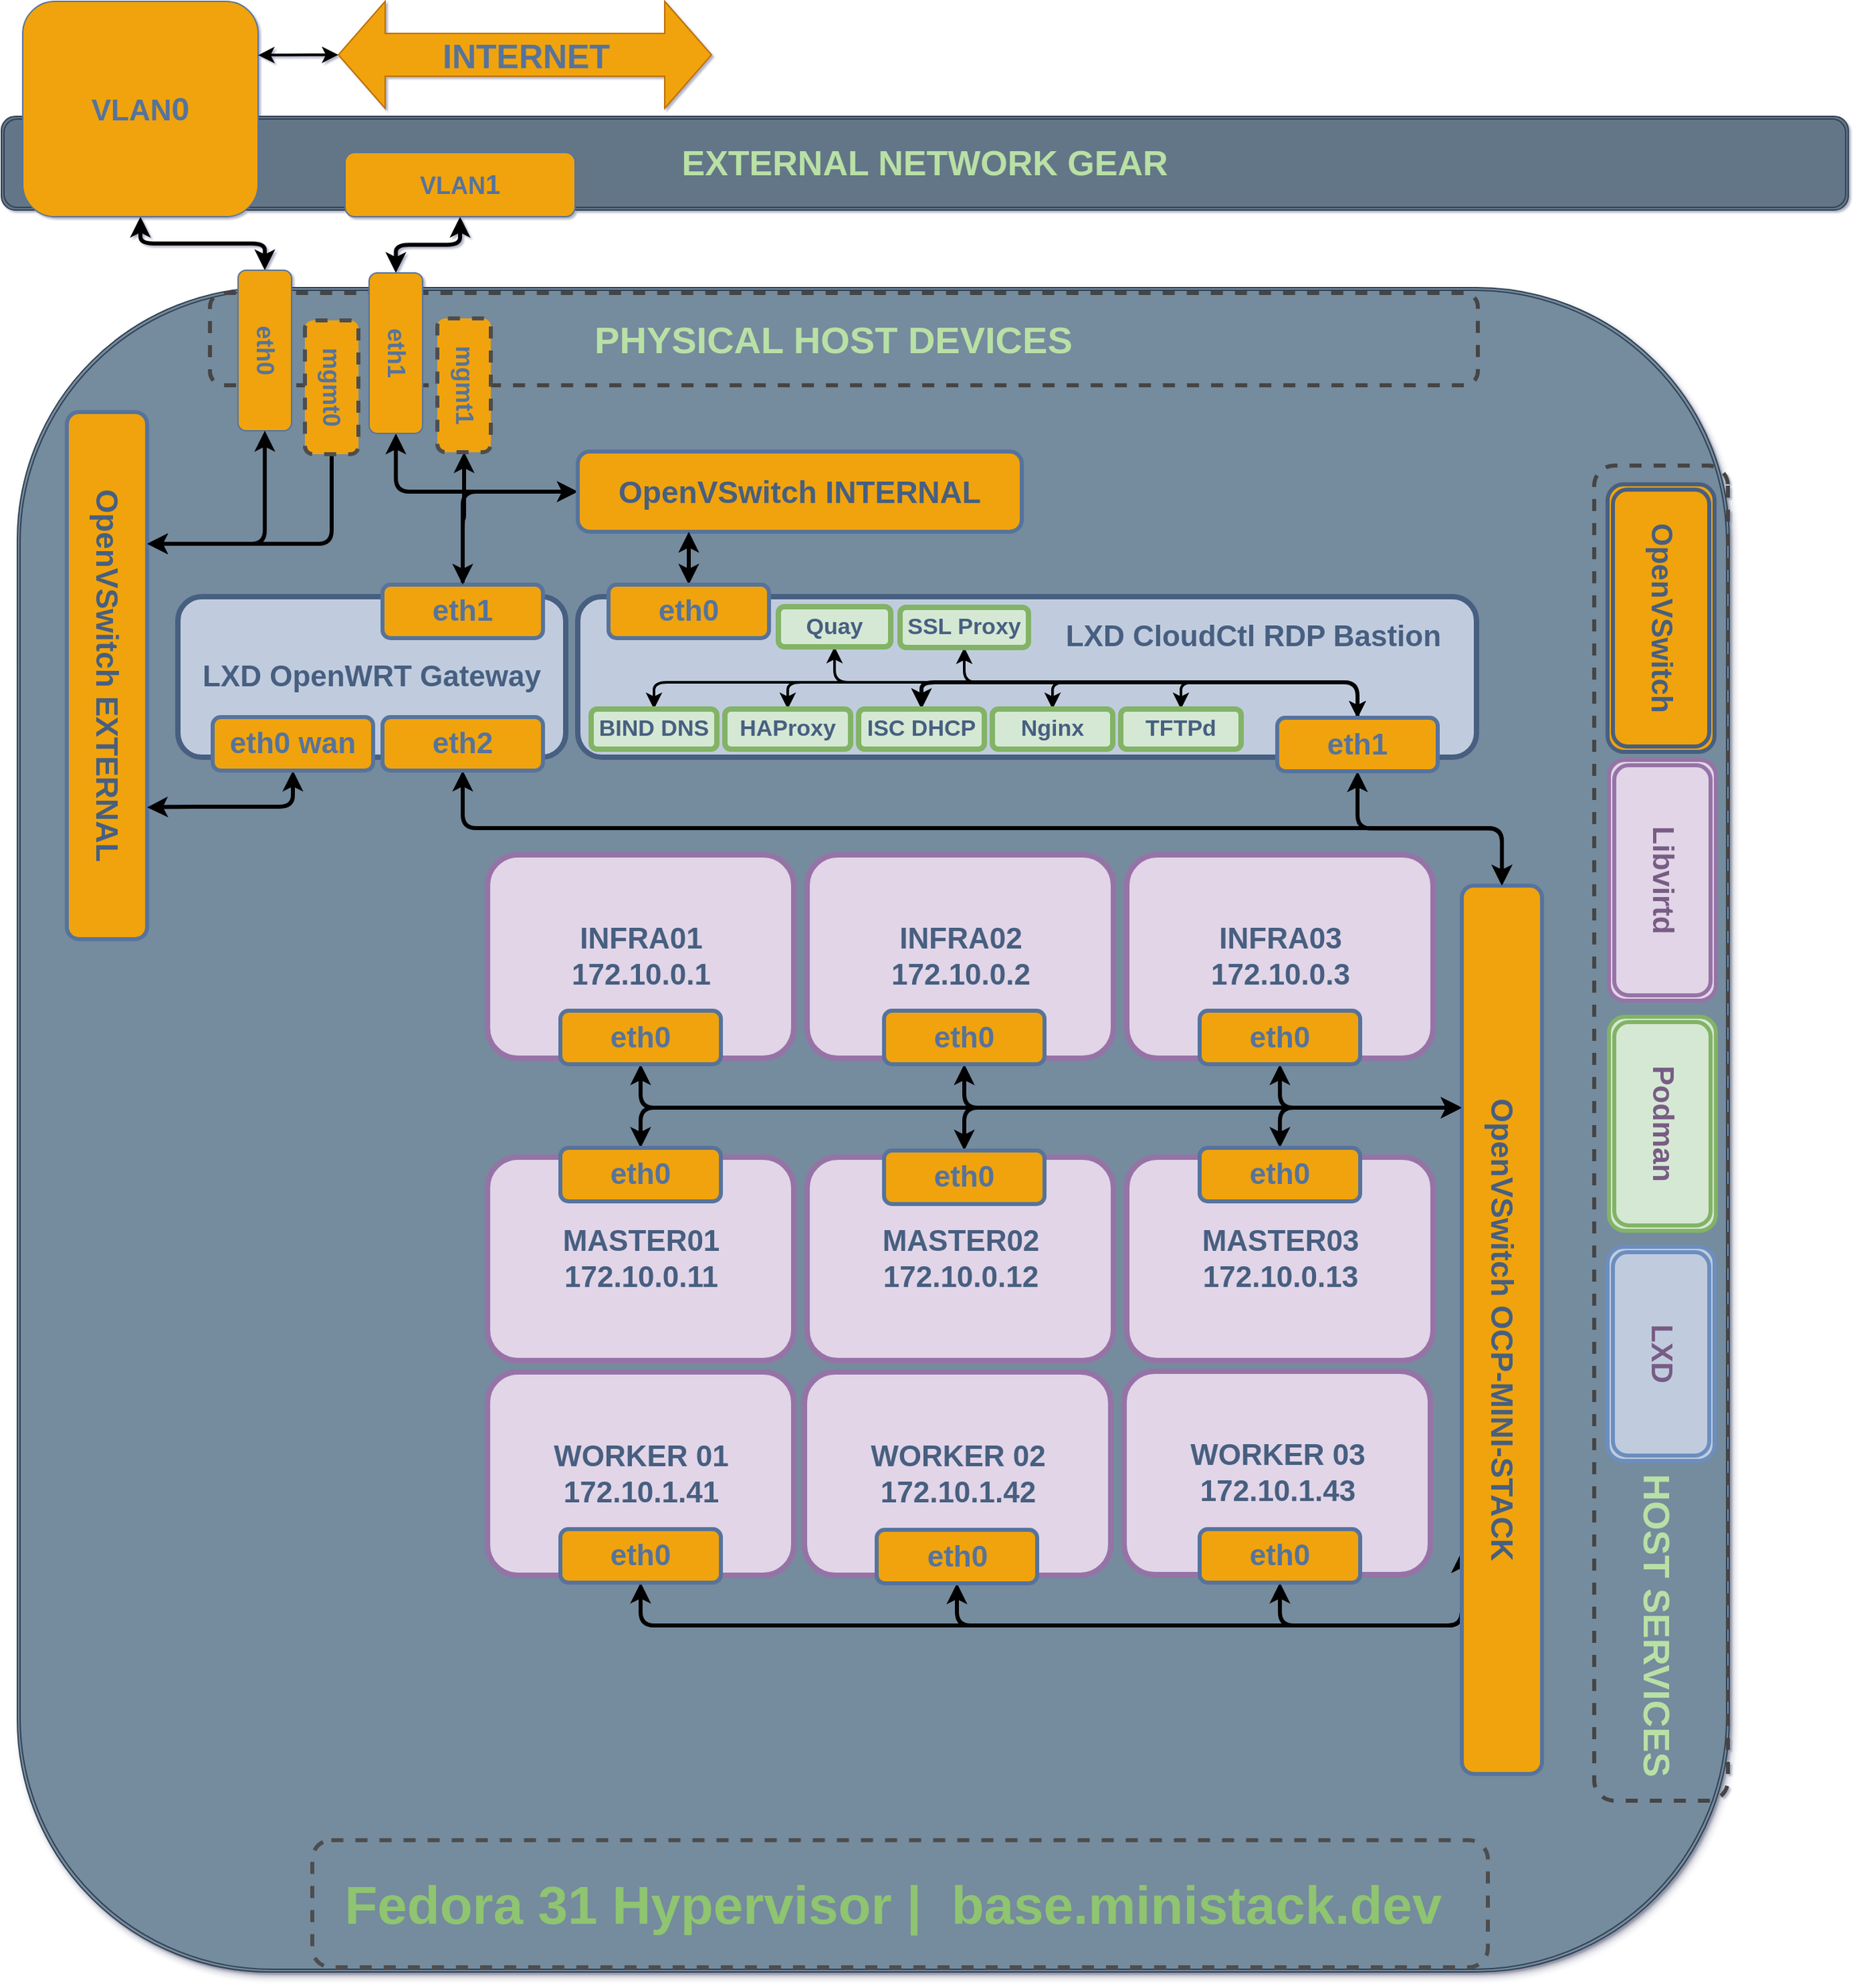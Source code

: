 <mxfile version="12.2.2" type="device" pages="1"><diagram id="gZDEBzxI6TmsviW_aTIj" name="Page-1"><mxGraphModel dx="2347" dy="1843" grid="0" gridSize="1" guides="1" tooltips="1" connect="1" arrows="1" fold="1" page="0" pageScale="1" pageWidth="100" pageHeight="100" background="none" math="0" shadow="1"><root><mxCell id="0"/><mxCell id="1" parent="0"/><mxCell id="5d0Kod503-Z8FTSRXLU6-14" value="" style="shape=ext;double=1;rounded=1;whiteSpace=wrap;html=1;fillColor=#758B9E;strokeColor=#314354;fontColor=#ffffff;glass=0;shadow=1;comic=0;" parent="1" vertex="1"><mxGeometry x="20" y="176" width="1280" height="1259" as="geometry"/></mxCell><mxCell id="5d0Kod503-Z8FTSRXLU6-91" value="&lt;b style=&quot;font-size: 22px&quot;&gt;&lt;font style=&quot;font-size: 22px&quot; color=&quot;#475e80&quot;&gt;INFRA03&lt;br&gt;172.10.0.3&lt;br&gt;&lt;/font&gt;&lt;/b&gt;" style="rounded=1;whiteSpace=wrap;html=1;labelBackgroundColor=none;fontFamily=Helvetica;fillColor=#e1d5e7;strokeColor=#9673a6;strokeWidth=4;glass=0;shadow=0;" parent="1" vertex="1"><mxGeometry x="849.5" y="600" width="229" height="152" as="geometry"/></mxCell><mxCell id="5d0Kod503-Z8FTSRXLU6-3" value="&lt;b&gt;&lt;font style=&quot;font-size: 26px&quot; color=&quot;#b9e0a5&quot;&gt;EXTERNAL NETWORK GEAR&lt;/font&gt;&lt;/b&gt;" style="shape=ext;double=1;rounded=1;whiteSpace=wrap;html=1;fillColor=#647687;strokeColor=#314354;fontColor=#ffffff;" parent="1" vertex="1"><mxGeometry x="8" y="48" width="1381" height="70" as="geometry"/></mxCell><mxCell id="5d0Kod503-Z8FTSRXLU6-51" style="edgeStyle=orthogonalEdgeStyle;rounded=1;orthogonalLoop=1;jettySize=auto;html=1;exitX=0.5;exitY=1;exitDx=0;exitDy=0;entryX=0;entryY=0.5;entryDx=0;entryDy=0;startArrow=classic;startFill=1;strokeWidth=3;fontFamily=Helvetica;fontColor=#57739C;" parent="1" source="5d0Kod503-Z8FTSRXLU6-10" target="5d0Kod503-Z8FTSRXLU6-18" edge="1"><mxGeometry relative="1" as="geometry"/></mxCell><mxCell id="5d0Kod503-Z8FTSRXLU6-10" value="&lt;font color=&quot;#57739c&quot; size=&quot;1&quot;&gt;&lt;b style=&quot;font-size: 22px&quot;&gt;VLAN&lt;/b&gt;&lt;b style=&quot;font-size: 24px&quot;&gt;0&lt;/b&gt;&lt;/font&gt;" style="rounded=1;whiteSpace=wrap;html=1;labelBackgroundColor=none;fontFamily=Helvetica;fontColor=#ffffff;fillColor=#f0a30a;strokeColor=#57739C;" parent="1" vertex="1"><mxGeometry x="24" y="-38" width="176" height="161" as="geometry"/></mxCell><mxCell id="5d0Kod503-Z8FTSRXLU6-54" style="edgeStyle=orthogonalEdgeStyle;rounded=1;orthogonalLoop=1;jettySize=auto;html=1;exitX=0;exitY=0.5;exitDx=0;exitDy=0;exitPerimeter=0;entryX=1;entryY=0.25;entryDx=0;entryDy=0;startArrow=classic;startFill=1;strokeWidth=2;fontFamily=Helvetica;fontColor=#57739C;" parent="1" source="5d0Kod503-Z8FTSRXLU6-8" target="5d0Kod503-Z8FTSRXLU6-10" edge="1"><mxGeometry relative="1" as="geometry"/></mxCell><mxCell id="5d0Kod503-Z8FTSRXLU6-8" value="&lt;b&gt;&lt;font style=&quot;font-size: 25px&quot;&gt;INTERNET&lt;/font&gt;&lt;/b&gt;" style="html=1;shadow=0;dashed=0;align=center;verticalAlign=middle;shape=mxgraph.arrows2.twoWayArrow;dy=0.6;dx=35;labelBackgroundColor=none;fontFamily=Helvetica;fontColor=#57739C;fillColor=#f0a30a;strokeColor=#BD7000;rotation=0;" parent="1" vertex="1"><mxGeometry x="260" y="-38" width="279" height="80" as="geometry"/></mxCell><mxCell id="5d0Kod503-Z8FTSRXLU6-16" value="&lt;font color=&quot;#b9e0a5&quot; size=&quot;1&quot;&gt;&lt;b&gt;&lt;sub style=&quot;font-size: 28px&quot;&gt;PHYSICAL HOST DEVICES&amp;nbsp;&amp;nbsp;&lt;/sub&gt;&lt;/b&gt;&lt;/font&gt;" style="rounded=1;whiteSpace=wrap;html=1;labelBackgroundColor=none;strokeColor=#454545;fontFamily=Helvetica;fontColor=#57739C;fillColor=none;dashed=1;strokeWidth=3;align=center;" parent="1" vertex="1"><mxGeometry x="164" y="180" width="948" height="69" as="geometry"/></mxCell><mxCell id="5d0Kod503-Z8FTSRXLU6-18" value="&lt;font color=&quot;#57739c&quot; size=&quot;1&quot;&gt;&lt;b style=&quot;font-size: 18px&quot;&gt;eth0&lt;/b&gt;&lt;/font&gt;" style="rounded=1;whiteSpace=wrap;html=1;labelBackgroundColor=none;fontFamily=Helvetica;fontColor=#ffffff;fillColor=#f0a30a;strokeColor=#57739C;rotation=90;" parent="1" vertex="1"><mxGeometry x="145" y="203" width="120" height="40" as="geometry"/></mxCell><mxCell id="5d0Kod503-Z8FTSRXLU6-49" style="edgeStyle=orthogonalEdgeStyle;rounded=1;orthogonalLoop=1;jettySize=auto;html=1;exitX=1;exitY=0.5;exitDx=0;exitDy=0;entryX=0;entryY=0.5;entryDx=0;entryDy=0;fontFamily=Helvetica;fontColor=#57739C;strokeWidth=3;startArrow=classic;startFill=1;" parent="1" source="5d0Kod503-Z8FTSRXLU6-19" target="5d0Kod503-Z8FTSRXLU6-46" edge="1"><mxGeometry relative="1" as="geometry"/></mxCell><mxCell id="5d0Kod503-Z8FTSRXLU6-53" style="edgeStyle=orthogonalEdgeStyle;rounded=1;orthogonalLoop=1;jettySize=auto;html=1;exitX=0;exitY=0.5;exitDx=0;exitDy=0;entryX=0.5;entryY=1;entryDx=0;entryDy=0;startArrow=classic;startFill=1;strokeWidth=3;fontFamily=Helvetica;fontColor=#57739C;" parent="1" source="5d0Kod503-Z8FTSRXLU6-19" target="5d0Kod503-Z8FTSRXLU6-52" edge="1"><mxGeometry relative="1" as="geometry"/></mxCell><mxCell id="5d0Kod503-Z8FTSRXLU6-19" value="&lt;font color=&quot;#57739c&quot;&gt;&lt;span style=&quot;font-size: 18px&quot;&gt;&lt;b&gt;eth1&lt;/b&gt;&lt;/span&gt;&lt;/font&gt;" style="rounded=1;whiteSpace=wrap;html=1;labelBackgroundColor=none;fontFamily=Helvetica;fontColor=#ffffff;fillColor=#f0a30a;strokeColor=#57739C;rotation=90;" parent="1" vertex="1"><mxGeometry x="243" y="205" width="120" height="40" as="geometry"/></mxCell><mxCell id="5d0Kod503-Z8FTSRXLU6-20" value="&lt;font color=&quot;#b9e0a5&quot; size=&quot;1&quot;&gt;&lt;b style=&quot;font-size: 28px&quot;&gt;&lt;sub&gt;&lt;font style=&quot;font-size: 28px&quot;&gt;HOST SERVICES&lt;/font&gt;&lt;span style=&quot;font-size: 28px&quot;&gt;&amp;nbsp;&amp;nbsp;&lt;/span&gt;&lt;/sub&gt;&lt;/b&gt;&lt;/font&gt;" style="rounded=1;whiteSpace=wrap;html=1;labelBackgroundColor=none;strokeColor=#454545;fontFamily=Helvetica;fontColor=#57739C;fillColor=none;dashed=1;strokeWidth=3;align=right;rotation=90;" parent="1" vertex="1"><mxGeometry x="750" y="758" width="998" height="100" as="geometry"/></mxCell><mxCell id="5d0Kod503-Z8FTSRXLU6-25" value="&lt;font style=&quot;font-size: 22px&quot; color=&quot;#475e80&quot;&gt;&lt;b&gt;OpenVSwitch&lt;/b&gt;&lt;/font&gt;" style="shape=ext;double=1;rounded=1;whiteSpace=wrap;html=1;labelBackgroundColor=none;strokeColor=#475E80;strokeWidth=3;fillColor=#f0a30a;fontFamily=Helvetica;rotation=90;glass=0;fontColor=#ffffff;" parent="1" vertex="1"><mxGeometry x="1149" y="383" width="200" height="80" as="geometry"/></mxCell><mxCell id="5d0Kod503-Z8FTSRXLU6-26" value="&lt;font style=&quot;font-size: 22px&quot; color=&quot;#785c85&quot;&gt;&lt;b&gt;Libvirtd&lt;/b&gt;&lt;/font&gt;" style="shape=ext;double=1;rounded=1;whiteSpace=wrap;html=1;labelBackgroundColor=none;strokeColor=#9673a6;strokeWidth=3;fillColor=#e1d5e7;fontFamily=Helvetica;rotation=90;" parent="1" vertex="1"><mxGeometry x="1160" y="579" width="180" height="80" as="geometry"/></mxCell><mxCell id="5d0Kod503-Z8FTSRXLU6-27" value="&lt;font style=&quot;font-size: 22px&quot; color=&quot;#785c85&quot;&gt;&lt;b&gt;Podman&lt;/b&gt;&lt;/font&gt;" style="shape=ext;double=1;rounded=1;whiteSpace=wrap;html=1;labelBackgroundColor=none;strokeColor=#82b366;strokeWidth=3;fillColor=#d5e8d4;fontFamily=Helvetica;rotation=90;" parent="1" vertex="1"><mxGeometry x="1170" y="761" width="160" height="80" as="geometry"/></mxCell><mxCell id="5d0Kod503-Z8FTSRXLU6-28" value="&lt;font style=&quot;font-size: 22px&quot; color=&quot;#785c85&quot;&gt;&lt;b&gt;LXD&lt;/b&gt;&lt;/font&gt;" style="shape=ext;double=1;rounded=1;whiteSpace=wrap;html=1;labelBackgroundColor=none;strokeColor=#6c8ebf;strokeWidth=3;fillColor=#C0CCDE;fontFamily=Helvetica;rotation=90;shadow=0;" parent="1" vertex="1"><mxGeometry x="1169" y="933" width="160" height="80" as="geometry"/></mxCell><mxCell id="5d0Kod503-Z8FTSRXLU6-29" value="&lt;b&gt;&lt;font style=&quot;font-size: 22px&quot; color=&quot;#475e80&quot;&gt;LXD OpenWRT Gateway&lt;/font&gt;&lt;/b&gt;" style="rounded=1;whiteSpace=wrap;html=1;labelBackgroundColor=none;fontFamily=Helvetica;fillColor=#C0CCDE;strokeColor=#475E80;strokeWidth=4;glass=0;shadow=0;" parent="1" vertex="1"><mxGeometry x="140" y="407" width="290" height="120" as="geometry"/></mxCell><mxCell id="5d0Kod503-Z8FTSRXLU6-48" style="edgeStyle=orthogonalEdgeStyle;rounded=1;orthogonalLoop=1;jettySize=auto;html=1;exitX=0.25;exitY=0;exitDx=0;exitDy=0;entryX=1;entryY=0.5;entryDx=0;entryDy=0;fontFamily=Helvetica;fontColor=#57739C;strokeWidth=3;startArrow=classic;startFill=1;" parent="1" source="5d0Kod503-Z8FTSRXLU6-35" target="5d0Kod503-Z8FTSRXLU6-18" edge="1"><mxGeometry relative="1" as="geometry"/></mxCell><mxCell id="5d0Kod503-Z8FTSRXLU6-35" value="&lt;font color=&quot;#475e80&quot; size=&quot;1&quot;&gt;&lt;b style=&quot;font-size: 23px&quot;&gt;OpenVSwitch EXTERNAL&lt;/b&gt;&lt;/font&gt;" style="rounded=1;whiteSpace=wrap;html=1;labelBackgroundColor=none;fontFamily=Helvetica;fontColor=#ffffff;fillColor=#f0a30a;strokeColor=#57739C;rotation=90;strokeWidth=3;" parent="1" vertex="1"><mxGeometry x="-110" y="436" width="394" height="60" as="geometry"/></mxCell><mxCell id="5d0Kod503-Z8FTSRXLU6-89" style="edgeStyle=orthogonalEdgeStyle;rounded=1;orthogonalLoop=1;jettySize=auto;html=1;exitX=0.5;exitY=1;exitDx=0;exitDy=0;entryX=0.75;entryY=0;entryDx=0;entryDy=0;startArrow=classic;startFill=1;strokeWidth=3;fontFamily=Helvetica;fontColor=#57739C;" parent="1" source="5d0Kod503-Z8FTSRXLU6-41" target="5d0Kod503-Z8FTSRXLU6-35" edge="1"><mxGeometry relative="1" as="geometry"><Array as="points"><mxPoint x="226" y="564"/><mxPoint x="142" y="564"/></Array></mxGeometry></mxCell><mxCell id="5d0Kod503-Z8FTSRXLU6-41" value="&lt;font color=&quot;#57739c&quot; size=&quot;1&quot;&gt;&lt;b style=&quot;font-size: 22px&quot;&gt;eth0 wan&lt;/b&gt;&lt;/font&gt;" style="rounded=1;whiteSpace=wrap;html=1;labelBackgroundColor=none;fontFamily=Helvetica;fontColor=#ffffff;fillColor=#f0a30a;strokeColor=#57739C;strokeWidth=3;" parent="1" vertex="1"><mxGeometry x="166" y="497" width="120" height="40" as="geometry"/></mxCell><mxCell id="i7eK81DbhoaTuVoEkIyY-7" style="edgeStyle=orthogonalEdgeStyle;rounded=1;orthogonalLoop=1;jettySize=auto;html=1;exitX=0.5;exitY=0;exitDx=0;exitDy=0;entryX=1;entryY=0.5;entryDx=0;entryDy=0;strokeWidth=3;" edge="1" parent="1" source="5d0Kod503-Z8FTSRXLU6-43" target="i7eK81DbhoaTuVoEkIyY-5"><mxGeometry relative="1" as="geometry"/></mxCell><mxCell id="5d0Kod503-Z8FTSRXLU6-43" value="&lt;font color=&quot;#57739c&quot; size=&quot;1&quot;&gt;&lt;b style=&quot;font-size: 22px&quot;&gt;eth1&lt;/b&gt;&lt;/font&gt;" style="rounded=1;whiteSpace=wrap;html=1;labelBackgroundColor=none;fontFamily=Helvetica;fontColor=#ffffff;fillColor=#f0a30a;strokeColor=#57739C;strokeWidth=3;" parent="1" vertex="1"><mxGeometry x="293" y="398" width="120" height="40" as="geometry"/></mxCell><mxCell id="5d0Kod503-Z8FTSRXLU6-86" style="edgeStyle=orthogonalEdgeStyle;rounded=1;orthogonalLoop=1;jettySize=auto;html=1;exitX=0.5;exitY=1;exitDx=0;exitDy=0;startArrow=classic;startFill=1;strokeWidth=3;fontFamily=Helvetica;fontColor=#57739C;" parent="1" source="5d0Kod503-Z8FTSRXLU6-44" target="5d0Kod503-Z8FTSRXLU6-45" edge="1"><mxGeometry relative="1" as="geometry"/></mxCell><mxCell id="5d0Kod503-Z8FTSRXLU6-44" value="&lt;font color=&quot;#57739c&quot; size=&quot;1&quot;&gt;&lt;b style=&quot;font-size: 22px&quot;&gt;eth2&lt;/b&gt;&lt;/font&gt;" style="rounded=1;whiteSpace=wrap;html=1;labelBackgroundColor=none;fontFamily=Helvetica;fontColor=#ffffff;fillColor=#f0a30a;strokeColor=#57739C;strokeWidth=3;" parent="1" vertex="1"><mxGeometry x="293" y="497" width="120" height="40" as="geometry"/></mxCell><mxCell id="5d0Kod503-Z8FTSRXLU6-96" style="edgeStyle=orthogonalEdgeStyle;rounded=1;orthogonalLoop=1;jettySize=auto;html=1;exitX=0.25;exitY=1;exitDx=0;exitDy=0;entryX=0.5;entryY=1;entryDx=0;entryDy=0;startArrow=classic;startFill=1;strokeWidth=3;fontFamily=Helvetica;fontColor=#57739C;" parent="1" source="5d0Kod503-Z8FTSRXLU6-45" target="5d0Kod503-Z8FTSRXLU6-93" edge="1"><mxGeometry relative="1" as="geometry"/></mxCell><mxCell id="5d0Kod503-Z8FTSRXLU6-97" style="edgeStyle=orthogonalEdgeStyle;rounded=1;orthogonalLoop=1;jettySize=auto;html=1;exitX=0.25;exitY=1;exitDx=0;exitDy=0;entryX=0.5;entryY=1;entryDx=0;entryDy=0;startArrow=classic;startFill=1;strokeWidth=3;fontFamily=Helvetica;fontColor=#57739C;" parent="1" source="5d0Kod503-Z8FTSRXLU6-45" target="5d0Kod503-Z8FTSRXLU6-92" edge="1"><mxGeometry relative="1" as="geometry"><Array as="points"><mxPoint x="486" y="789"/></Array></mxGeometry></mxCell><mxCell id="5d0Kod503-Z8FTSRXLU6-100" style="edgeStyle=orthogonalEdgeStyle;rounded=1;orthogonalLoop=1;jettySize=auto;html=1;exitX=0.25;exitY=1;exitDx=0;exitDy=0;entryX=0.5;entryY=0;entryDx=0;entryDy=0;startArrow=classic;startFill=1;strokeWidth=3;fontFamily=Helvetica;fontColor=#57739C;" parent="1" source="5d0Kod503-Z8FTSRXLU6-45" target="5d0Kod503-Z8FTSRXLU6-99" edge="1"><mxGeometry relative="1" as="geometry"><Array as="points"><mxPoint x="486" y="789"/></Array></mxGeometry></mxCell><mxCell id="5d0Kod503-Z8FTSRXLU6-103" style="edgeStyle=orthogonalEdgeStyle;rounded=1;orthogonalLoop=1;jettySize=auto;html=1;exitX=0.25;exitY=1;exitDx=0;exitDy=0;entryX=0.5;entryY=0;entryDx=0;entryDy=0;startArrow=classic;startFill=1;strokeWidth=3;fontFamily=Helvetica;fontColor=#57739C;" parent="1" source="5d0Kod503-Z8FTSRXLU6-45" target="5d0Kod503-Z8FTSRXLU6-102" edge="1"><mxGeometry relative="1" as="geometry"><Array as="points"><mxPoint x="728" y="789"/></Array></mxGeometry></mxCell><mxCell id="5d0Kod503-Z8FTSRXLU6-110" style="edgeStyle=orthogonalEdgeStyle;rounded=1;orthogonalLoop=1;jettySize=auto;html=1;exitX=0.25;exitY=1;exitDx=0;exitDy=0;entryX=0.5;entryY=0;entryDx=0;entryDy=0;startArrow=classic;startFill=1;strokeWidth=3;fontFamily=Helvetica;fontColor=#57739C;" parent="1" source="5d0Kod503-Z8FTSRXLU6-45" target="5d0Kod503-Z8FTSRXLU6-109" edge="1"><mxGeometry relative="1" as="geometry"><Array as="points"><mxPoint x="964" y="789"/></Array></mxGeometry></mxCell><mxCell id="5d0Kod503-Z8FTSRXLU6-114" style="edgeStyle=orthogonalEdgeStyle;rounded=1;orthogonalLoop=1;jettySize=auto;html=1;exitX=0.75;exitY=1;exitDx=0;exitDy=0;entryX=0.5;entryY=1;entryDx=0;entryDy=0;startArrow=classic;startFill=1;strokeWidth=3;fontFamily=Helvetica;fontColor=#57739C;" parent="1" source="5d0Kod503-Z8FTSRXLU6-45" target="5d0Kod503-Z8FTSRXLU6-113" edge="1"><mxGeometry relative="1" as="geometry"><Array as="points"><mxPoint x="1100" y="1176"/><mxPoint x="964" y="1176"/></Array></mxGeometry></mxCell><mxCell id="5d0Kod503-Z8FTSRXLU6-115" style="edgeStyle=orthogonalEdgeStyle;rounded=1;orthogonalLoop=1;jettySize=auto;html=1;exitX=0.75;exitY=1;exitDx=0;exitDy=0;entryX=0.5;entryY=1;entryDx=0;entryDy=0;startArrow=classic;startFill=1;strokeWidth=3;fontFamily=Helvetica;fontColor=#57739C;" parent="1" source="5d0Kod503-Z8FTSRXLU6-45" target="5d0Kod503-Z8FTSRXLU6-112" edge="1"><mxGeometry relative="1" as="geometry"><Array as="points"><mxPoint x="1100" y="1176"/><mxPoint x="723" y="1176"/></Array></mxGeometry></mxCell><mxCell id="5d0Kod503-Z8FTSRXLU6-116" style="edgeStyle=orthogonalEdgeStyle;rounded=1;orthogonalLoop=1;jettySize=auto;html=1;exitX=0.75;exitY=1;exitDx=0;exitDy=0;entryX=0.5;entryY=1;entryDx=0;entryDy=0;startArrow=classic;startFill=1;strokeWidth=3;fontFamily=Helvetica;fontColor=#57739C;" parent="1" source="5d0Kod503-Z8FTSRXLU6-45" target="5d0Kod503-Z8FTSRXLU6-111" edge="1"><mxGeometry relative="1" as="geometry"><Array as="points"><mxPoint x="1100" y="1176"/><mxPoint x="486" y="1176"/></Array></mxGeometry></mxCell><mxCell id="5d0Kod503-Z8FTSRXLU6-45" value="&lt;font color=&quot;#475e80&quot; size=&quot;1&quot;&gt;&lt;b style=&quot;font-size: 23px&quot;&gt;OpenVSwitch OCP-MINI-STACK&lt;/b&gt;&lt;/font&gt;" style="rounded=1;whiteSpace=wrap;html=1;labelBackgroundColor=none;fontFamily=Helvetica;fontColor=#ffffff;fillColor=#f0a30a;strokeColor=#57739C;rotation=90;strokeWidth=3;" parent="1" vertex="1"><mxGeometry x="798" y="925" width="664" height="60" as="geometry"/></mxCell><mxCell id="5d0Kod503-Z8FTSRXLU6-50" style="edgeStyle=orthogonalEdgeStyle;rounded=1;orthogonalLoop=1;jettySize=auto;html=1;exitX=0;exitY=0.5;exitDx=0;exitDy=0;entryX=0.5;entryY=0;entryDx=0;entryDy=0;startArrow=classic;startFill=1;strokeWidth=3;fontFamily=Helvetica;fontColor=#57739C;" parent="1" source="5d0Kod503-Z8FTSRXLU6-46" target="5d0Kod503-Z8FTSRXLU6-43" edge="1"><mxGeometry relative="1" as="geometry"/></mxCell><mxCell id="5d0Kod503-Z8FTSRXLU6-46" value="&lt;font color=&quot;#475e80&quot; size=&quot;1&quot;&gt;&lt;b style=&quot;font-size: 23px&quot;&gt;OpenVSwitch INTERNAL&lt;/b&gt;&lt;/font&gt;" style="rounded=1;whiteSpace=wrap;html=1;labelBackgroundColor=none;fontFamily=Helvetica;fontColor=#ffffff;fillColor=#f0a30a;strokeColor=#57739C;rotation=0;strokeWidth=3;" parent="1" vertex="1"><mxGeometry x="439" y="298.5" width="332" height="60" as="geometry"/></mxCell><mxCell id="5d0Kod503-Z8FTSRXLU6-52" value="&lt;font color=&quot;#57739c&quot; size=&quot;1&quot;&gt;&lt;b style=&quot;font-size: 18px&quot;&gt;VLAN&lt;/b&gt;&lt;b style=&quot;font-size: 20px&quot;&gt;1&lt;/b&gt;&lt;/font&gt;" style="rounded=1;whiteSpace=wrap;html=1;labelBackgroundColor=none;fontFamily=Helvetica;fontColor=#ffffff;fillColor=#f0a30a;strokeColor=#57739C;" parent="1" vertex="1"><mxGeometry x="265" y="75" width="172" height="48" as="geometry"/></mxCell><mxCell id="5d0Kod503-Z8FTSRXLU6-55" value="&lt;b style=&quot;font-size: 22px&quot;&gt;&lt;font style=&quot;font-size: 22px&quot;&gt;&lt;font color=&quot;#475e80&quot; style=&quot;font-size: 22px&quot;&gt;&lt;sup&gt;&lt;font style=&quot;font-size: 22px&quot;&gt;LXD CloudCtl RDP Bastion&amp;nbsp;&amp;nbsp;&lt;/font&gt;&lt;span style=&quot;font-size: 22px&quot;&gt;&amp;nbsp;&amp;nbsp;&lt;/span&gt;&lt;br style=&quot;font-size: 22px&quot;&gt;&lt;/sup&gt;&lt;/font&gt;&lt;br&gt;&lt;br&gt;&lt;/font&gt;&lt;/b&gt;" style="rounded=1;whiteSpace=wrap;html=1;labelBackgroundColor=none;fontFamily=Helvetica;fillColor=#C0CCDE;strokeColor=#475E80;strokeWidth=4;glass=0;shadow=0;align=right;" parent="1" vertex="1"><mxGeometry x="439" y="407" width="672" height="120" as="geometry"/></mxCell><mxCell id="5d0Kod503-Z8FTSRXLU6-57" style="edgeStyle=orthogonalEdgeStyle;rounded=1;orthogonalLoop=1;jettySize=auto;html=1;exitX=0.5;exitY=0;exitDx=0;exitDy=0;entryX=0.25;entryY=1;entryDx=0;entryDy=0;startArrow=classic;startFill=1;strokeWidth=3;fontFamily=Helvetica;fontColor=#57739C;" parent="1" source="5d0Kod503-Z8FTSRXLU6-56" target="5d0Kod503-Z8FTSRXLU6-46" edge="1"><mxGeometry relative="1" as="geometry"/></mxCell><mxCell id="5d0Kod503-Z8FTSRXLU6-56" value="&lt;font color=&quot;#57739c&quot; size=&quot;1&quot;&gt;&lt;b style=&quot;font-size: 22px&quot;&gt;eth0&lt;/b&gt;&lt;/font&gt;" style="rounded=1;whiteSpace=wrap;html=1;labelBackgroundColor=none;fontFamily=Helvetica;fontColor=#ffffff;fillColor=#f0a30a;strokeColor=#57739C;strokeWidth=3;" parent="1" vertex="1"><mxGeometry x="462" y="398" width="120" height="40" as="geometry"/></mxCell><mxCell id="5d0Kod503-Z8FTSRXLU6-72" style="edgeStyle=orthogonalEdgeStyle;rounded=1;orthogonalLoop=1;jettySize=auto;html=1;exitX=0.5;exitY=0;exitDx=0;exitDy=0;entryX=0.5;entryY=0;entryDx=0;entryDy=0;startArrow=classic;startFill=1;strokeWidth=2;fontFamily=Helvetica;fontColor=#57739C;" parent="1" source="5d0Kod503-Z8FTSRXLU6-58" target="5d0Kod503-Z8FTSRXLU6-64" edge="1"><mxGeometry relative="1" as="geometry"/></mxCell><mxCell id="5d0Kod503-Z8FTSRXLU6-78" style="edgeStyle=orthogonalEdgeStyle;rounded=1;orthogonalLoop=1;jettySize=auto;html=1;exitX=0.5;exitY=0;exitDx=0;exitDy=0;entryX=0.5;entryY=1;entryDx=0;entryDy=0;startArrow=classic;startFill=1;strokeWidth=2;fontFamily=Helvetica;fontColor=#57739C;" parent="1" source="5d0Kod503-Z8FTSRXLU6-58" target="5d0Kod503-Z8FTSRXLU6-77" edge="1"><mxGeometry relative="1" as="geometry"><Array as="points"><mxPoint x="1022" y="471"/><mxPoint x="631" y="471"/></Array></mxGeometry></mxCell><mxCell id="5d0Kod503-Z8FTSRXLU6-79" style="edgeStyle=orthogonalEdgeStyle;rounded=1;orthogonalLoop=1;jettySize=auto;html=1;exitX=0.5;exitY=0;exitDx=0;exitDy=0;entryX=0.5;entryY=0;entryDx=0;entryDy=0;startArrow=classic;startFill=1;strokeWidth=2;fontFamily=Helvetica;fontColor=#57739C;" parent="1" source="5d0Kod503-Z8FTSRXLU6-58" target="5d0Kod503-Z8FTSRXLU6-69" edge="1"><mxGeometry relative="1" as="geometry"/></mxCell><mxCell id="5d0Kod503-Z8FTSRXLU6-80" style="edgeStyle=orthogonalEdgeStyle;rounded=1;orthogonalLoop=1;jettySize=auto;html=1;exitX=0.5;exitY=0;exitDx=0;exitDy=0;entryX=0.5;entryY=0;entryDx=0;entryDy=0;startArrow=classic;startFill=1;strokeWidth=2;fontFamily=Helvetica;fontColor=#57739C;" parent="1" source="5d0Kod503-Z8FTSRXLU6-58" target="5d0Kod503-Z8FTSRXLU6-68" edge="1"><mxGeometry relative="1" as="geometry"/></mxCell><mxCell id="5d0Kod503-Z8FTSRXLU6-81" style="edgeStyle=orthogonalEdgeStyle;rounded=1;orthogonalLoop=1;jettySize=auto;html=1;exitX=0.5;exitY=0;exitDx=0;exitDy=0;entryX=0.5;entryY=0;entryDx=0;entryDy=0;startArrow=classic;startFill=1;strokeWidth=2;fontFamily=Helvetica;fontColor=#57739C;" parent="1" source="5d0Kod503-Z8FTSRXLU6-58" target="5d0Kod503-Z8FTSRXLU6-67" edge="1"><mxGeometry relative="1" as="geometry"/></mxCell><mxCell id="5d0Kod503-Z8FTSRXLU6-84" style="edgeStyle=orthogonalEdgeStyle;rounded=1;orthogonalLoop=1;jettySize=auto;html=1;exitX=0.5;exitY=0;exitDx=0;exitDy=0;entryX=0.5;entryY=1;entryDx=0;entryDy=0;startArrow=classic;startFill=1;strokeWidth=2;fontFamily=Helvetica;fontColor=#57739C;" parent="1" source="5d0Kod503-Z8FTSRXLU6-58" target="5d0Kod503-Z8FTSRXLU6-83" edge="1"><mxGeometry relative="1" as="geometry"/></mxCell><mxCell id="5d0Kod503-Z8FTSRXLU6-85" style="edgeStyle=orthogonalEdgeStyle;rounded=1;orthogonalLoop=1;jettySize=auto;html=1;exitX=0.5;exitY=1;exitDx=0;exitDy=0;entryX=0;entryY=0.5;entryDx=0;entryDy=0;startArrow=classic;startFill=1;strokeWidth=3;fontFamily=Helvetica;fontColor=#57739C;" parent="1" source="5d0Kod503-Z8FTSRXLU6-58" target="5d0Kod503-Z8FTSRXLU6-45" edge="1"><mxGeometry relative="1" as="geometry"/></mxCell><mxCell id="i7eK81DbhoaTuVoEkIyY-2" style="edgeStyle=orthogonalEdgeStyle;rounded=1;orthogonalLoop=1;jettySize=auto;html=1;exitX=0.5;exitY=0;exitDx=0;exitDy=0;entryX=0.5;entryY=0;entryDx=0;entryDy=0;strokeWidth=3;" edge="1" parent="1" source="5d0Kod503-Z8FTSRXLU6-58" target="i7eK81DbhoaTuVoEkIyY-1"><mxGeometry relative="1" as="geometry"/></mxCell><mxCell id="5d0Kod503-Z8FTSRXLU6-58" value="&lt;font color=&quot;#57739c&quot; size=&quot;1&quot;&gt;&lt;b style=&quot;font-size: 22px&quot;&gt;eth1&lt;/b&gt;&lt;/font&gt;" style="rounded=1;whiteSpace=wrap;html=1;labelBackgroundColor=none;fontFamily=Helvetica;fontColor=#ffffff;fillColor=#f0a30a;strokeColor=#57739C;strokeWidth=3;" parent="1" vertex="1"><mxGeometry x="962" y="497.5" width="120" height="40" as="geometry"/></mxCell><mxCell id="5d0Kod503-Z8FTSRXLU6-64" value="&lt;b&gt;&lt;font style=&quot;font-size: 17px&quot;&gt;&lt;font color=&quot;#475e80&quot;&gt;HAProxy&lt;/font&gt;&lt;br&gt;&lt;/font&gt;&lt;/b&gt;" style="rounded=1;whiteSpace=wrap;html=1;labelBackgroundColor=none;fontFamily=Helvetica;fillColor=#d5e8d4;strokeColor=#82b366;strokeWidth=4;glass=0;shadow=0;" parent="1" vertex="1"><mxGeometry x="549" y="491" width="94" height="30" as="geometry"/></mxCell><mxCell id="5d0Kod503-Z8FTSRXLU6-67" value="&lt;b&gt;&lt;font style=&quot;font-size: 17px&quot;&gt;&lt;font color=&quot;#475e80&quot;&gt;TFTPd&lt;/font&gt;&lt;br&gt;&lt;/font&gt;&lt;/b&gt;" style="rounded=1;whiteSpace=wrap;html=1;labelBackgroundColor=none;fontFamily=Helvetica;fillColor=#d5e8d4;strokeColor=#82b366;strokeWidth=4;glass=0;shadow=0;" parent="1" vertex="1"><mxGeometry x="845" y="491" width="90" height="30" as="geometry"/></mxCell><mxCell id="5d0Kod503-Z8FTSRXLU6-68" value="&lt;b&gt;&lt;font style=&quot;font-size: 17px&quot;&gt;&lt;font color=&quot;#475e80&quot;&gt;BIND DNS&lt;/font&gt;&lt;br&gt;&lt;/font&gt;&lt;/b&gt;" style="rounded=1;whiteSpace=wrap;html=1;labelBackgroundColor=none;fontFamily=Helvetica;fillColor=#d5e8d4;strokeColor=#82b366;strokeWidth=4;glass=0;shadow=0;" parent="1" vertex="1"><mxGeometry x="449" y="491" width="94" height="30" as="geometry"/></mxCell><mxCell id="5d0Kod503-Z8FTSRXLU6-69" value="&lt;b&gt;&lt;font style=&quot;font-size: 17px&quot;&gt;&lt;font color=&quot;#475e80&quot;&gt;Nginx&lt;/font&gt;&lt;br&gt;&lt;/font&gt;&lt;/b&gt;" style="rounded=1;whiteSpace=wrap;html=1;labelBackgroundColor=none;fontFamily=Helvetica;fillColor=#d5e8d4;strokeColor=#82b366;strokeWidth=4;glass=0;shadow=0;" parent="1" vertex="1"><mxGeometry x="749" y="491" width="90" height="30" as="geometry"/></mxCell><mxCell id="5d0Kod503-Z8FTSRXLU6-77" value="&lt;b&gt;&lt;font style=&quot;font-size: 17px&quot;&gt;&lt;font color=&quot;#475e80&quot;&gt;Quay&lt;/font&gt;&lt;br&gt;&lt;/font&gt;&lt;/b&gt;" style="rounded=1;whiteSpace=wrap;html=1;labelBackgroundColor=none;fontFamily=Helvetica;fillColor=#d5e8d4;strokeColor=#82b366;strokeWidth=4;glass=0;shadow=0;" parent="1" vertex="1"><mxGeometry x="589" y="414.5" width="84" height="30" as="geometry"/></mxCell><mxCell id="5d0Kod503-Z8FTSRXLU6-83" value="&lt;b&gt;&lt;font style=&quot;font-size: 17px&quot;&gt;&lt;font color=&quot;#475e80&quot;&gt;SSL Proxy&lt;/font&gt;&lt;br&gt;&lt;/font&gt;&lt;/b&gt;" style="rounded=1;whiteSpace=wrap;html=1;labelBackgroundColor=none;fontFamily=Helvetica;fillColor=#d5e8d4;strokeColor=#82b366;strokeWidth=4;glass=0;shadow=0;" parent="1" vertex="1"><mxGeometry x="680" y="415" width="96" height="30" as="geometry"/></mxCell><mxCell id="5d0Kod503-Z8FTSRXLU6-87" value="&lt;b style=&quot;font-size: 22px&quot;&gt;&lt;font style=&quot;font-size: 22px&quot; color=&quot;#475e80&quot;&gt;INFRA01&lt;br&gt;172.10.0.1&lt;br&gt;&lt;/font&gt;&lt;/b&gt;" style="rounded=1;whiteSpace=wrap;html=1;labelBackgroundColor=none;fontFamily=Helvetica;fillColor=#e1d5e7;strokeColor=#9673a6;strokeWidth=4;glass=0;shadow=0;" parent="1" vertex="1"><mxGeometry x="371.5" y="600" width="229" height="152" as="geometry"/></mxCell><mxCell id="5d0Kod503-Z8FTSRXLU6-94" style="edgeStyle=orthogonalEdgeStyle;rounded=1;orthogonalLoop=1;jettySize=auto;html=1;exitX=0.5;exitY=1;exitDx=0;exitDy=0;entryX=0.25;entryY=1;entryDx=0;entryDy=0;startArrow=classic;startFill=1;strokeWidth=3;fontFamily=Helvetica;fontColor=#57739C;" parent="1" source="5d0Kod503-Z8FTSRXLU6-88" target="5d0Kod503-Z8FTSRXLU6-45" edge="1"><mxGeometry relative="1" as="geometry"/></mxCell><mxCell id="5d0Kod503-Z8FTSRXLU6-88" value="&lt;font color=&quot;#57739c&quot; size=&quot;1&quot;&gt;&lt;b style=&quot;font-size: 22px&quot;&gt;eth0&lt;/b&gt;&lt;/font&gt;" style="rounded=1;whiteSpace=wrap;html=1;labelBackgroundColor=none;fontFamily=Helvetica;fontColor=#ffffff;fillColor=#f0a30a;strokeColor=#57739C;strokeWidth=3;" parent="1" vertex="1"><mxGeometry x="904" y="716.5" width="120" height="40" as="geometry"/></mxCell><mxCell id="5d0Kod503-Z8FTSRXLU6-90" value="&lt;b style=&quot;font-size: 22px&quot;&gt;&lt;font style=&quot;font-size: 22px&quot; color=&quot;#475e80&quot;&gt;INFRA02&lt;br&gt;172.10.0.2&lt;br&gt;&lt;/font&gt;&lt;/b&gt;" style="rounded=1;whiteSpace=wrap;html=1;labelBackgroundColor=none;fontFamily=Helvetica;fillColor=#e1d5e7;strokeColor=#9673a6;strokeWidth=4;glass=0;shadow=0;" parent="1" vertex="1"><mxGeometry x="610.5" y="600" width="229" height="152" as="geometry"/></mxCell><mxCell id="5d0Kod503-Z8FTSRXLU6-92" value="&lt;font color=&quot;#57739c&quot; size=&quot;1&quot;&gt;&lt;b style=&quot;font-size: 22px&quot;&gt;eth0&lt;/b&gt;&lt;/font&gt;" style="rounded=1;whiteSpace=wrap;html=1;labelBackgroundColor=none;fontFamily=Helvetica;fontColor=#ffffff;fillColor=#f0a30a;strokeColor=#57739C;strokeWidth=3;" parent="1" vertex="1"><mxGeometry x="426" y="716.5" width="120" height="40" as="geometry"/></mxCell><mxCell id="5d0Kod503-Z8FTSRXLU6-93" value="&lt;font color=&quot;#57739c&quot; size=&quot;1&quot;&gt;&lt;b style=&quot;font-size: 22px&quot;&gt;eth0&lt;/b&gt;&lt;/font&gt;" style="rounded=1;whiteSpace=wrap;html=1;labelBackgroundColor=none;fontFamily=Helvetica;fontColor=#ffffff;fillColor=#f0a30a;strokeColor=#57739C;strokeWidth=3;" parent="1" vertex="1"><mxGeometry x="668" y="716.5" width="120" height="40" as="geometry"/></mxCell><mxCell id="5d0Kod503-Z8FTSRXLU6-98" value="&lt;b style=&quot;font-size: 22px&quot;&gt;&lt;font style=&quot;font-size: 22px&quot; color=&quot;#475e80&quot;&gt;MASTER01&lt;br&gt;172.10.0.11&lt;br&gt;&lt;/font&gt;&lt;/b&gt;" style="rounded=1;whiteSpace=wrap;html=1;labelBackgroundColor=none;fontFamily=Helvetica;fillColor=#e1d5e7;strokeColor=#9673a6;strokeWidth=4;glass=0;shadow=0;" parent="1" vertex="1"><mxGeometry x="371.5" y="826" width="229" height="152" as="geometry"/></mxCell><mxCell id="5d0Kod503-Z8FTSRXLU6-99" value="&lt;font color=&quot;#57739c&quot; size=&quot;1&quot;&gt;&lt;b style=&quot;font-size: 22px&quot;&gt;eth0&lt;/b&gt;&lt;/font&gt;" style="rounded=1;whiteSpace=wrap;html=1;labelBackgroundColor=none;fontFamily=Helvetica;fontColor=#ffffff;fillColor=#f0a30a;strokeColor=#57739C;strokeWidth=3;" parent="1" vertex="1"><mxGeometry x="426" y="819" width="120" height="40" as="geometry"/></mxCell><mxCell id="5d0Kod503-Z8FTSRXLU6-101" value="&lt;b style=&quot;font-size: 22px&quot;&gt;&lt;font style=&quot;font-size: 22px&quot; color=&quot;#475e80&quot;&gt;MASTER02&lt;br&gt;172.10.0.12&lt;br&gt;&lt;/font&gt;&lt;/b&gt;" style="rounded=1;whiteSpace=wrap;html=1;labelBackgroundColor=none;fontFamily=Helvetica;fillColor=#e1d5e7;strokeColor=#9673a6;strokeWidth=4;glass=0;shadow=0;" parent="1" vertex="1"><mxGeometry x="610.5" y="826" width="229" height="152" as="geometry"/></mxCell><mxCell id="5d0Kod503-Z8FTSRXLU6-102" value="&lt;font color=&quot;#57739c&quot; size=&quot;1&quot;&gt;&lt;b style=&quot;font-size: 22px&quot;&gt;eth0&lt;/b&gt;&lt;/font&gt;" style="rounded=1;whiteSpace=wrap;html=1;labelBackgroundColor=none;fontFamily=Helvetica;fontColor=#ffffff;fillColor=#f0a30a;strokeColor=#57739C;strokeWidth=3;" parent="1" vertex="1"><mxGeometry x="668" y="821" width="120" height="40" as="geometry"/></mxCell><mxCell id="5d0Kod503-Z8FTSRXLU6-104" value="&lt;b style=&quot;font-size: 22px&quot;&gt;&lt;font style=&quot;font-size: 22px&quot; color=&quot;#475e80&quot;&gt;MASTER03&lt;br&gt;172.10.0.13&lt;br&gt;&lt;/font&gt;&lt;/b&gt;" style="rounded=1;whiteSpace=wrap;html=1;labelBackgroundColor=none;fontFamily=Helvetica;fillColor=#e1d5e7;strokeColor=#9673a6;strokeWidth=4;glass=0;shadow=0;" parent="1" vertex="1"><mxGeometry x="849.5" y="826" width="229" height="152" as="geometry"/></mxCell><mxCell id="5d0Kod503-Z8FTSRXLU6-106" value="&lt;b style=&quot;font-size: 22px&quot;&gt;&lt;font style=&quot;font-size: 22px&quot; color=&quot;#475e80&quot;&gt;WORKER 01&lt;br&gt;172.10.1.41&lt;br&gt;&lt;/font&gt;&lt;/b&gt;" style="rounded=1;whiteSpace=wrap;html=1;labelBackgroundColor=none;fontFamily=Helvetica;fillColor=#e1d5e7;strokeColor=#9673a6;strokeWidth=4;glass=0;shadow=0;" parent="1" vertex="1"><mxGeometry x="371.5" y="986.5" width="229" height="152" as="geometry"/></mxCell><mxCell id="5d0Kod503-Z8FTSRXLU6-107" value="&lt;b style=&quot;font-size: 22px&quot;&gt;&lt;font style=&quot;font-size: 22px&quot; color=&quot;#475e80&quot;&gt;WORKER 02&lt;br&gt;172.10.1.42&lt;br&gt;&lt;/font&gt;&lt;/b&gt;" style="rounded=1;whiteSpace=wrap;html=1;labelBackgroundColor=none;fontFamily=Helvetica;fillColor=#e1d5e7;strokeColor=#9673a6;strokeWidth=4;glass=0;shadow=0;" parent="1" vertex="1"><mxGeometry x="608.5" y="986.5" width="229" height="152" as="geometry"/></mxCell><mxCell id="5d0Kod503-Z8FTSRXLU6-108" value="&lt;b style=&quot;font-size: 22px&quot;&gt;&lt;font style=&quot;font-size: 22px&quot; color=&quot;#475e80&quot;&gt;WORKER 03&lt;br&gt;172.10.1.43&lt;br&gt;&lt;/font&gt;&lt;/b&gt;" style="rounded=1;whiteSpace=wrap;html=1;labelBackgroundColor=none;fontFamily=Helvetica;fillColor=#e1d5e7;strokeColor=#9673a6;strokeWidth=4;glass=0;shadow=0;" parent="1" vertex="1"><mxGeometry x="847.5" y="986" width="229" height="152" as="geometry"/></mxCell><mxCell id="5d0Kod503-Z8FTSRXLU6-109" value="&lt;font color=&quot;#57739c&quot; size=&quot;1&quot;&gt;&lt;b style=&quot;font-size: 22px&quot;&gt;eth0&lt;/b&gt;&lt;/font&gt;" style="rounded=1;whiteSpace=wrap;html=1;labelBackgroundColor=none;fontFamily=Helvetica;fontColor=#ffffff;fillColor=#f0a30a;strokeColor=#57739C;strokeWidth=3;" parent="1" vertex="1"><mxGeometry x="904" y="819" width="120" height="40" as="geometry"/></mxCell><mxCell id="5d0Kod503-Z8FTSRXLU6-111" value="&lt;font color=&quot;#57739c&quot; size=&quot;1&quot;&gt;&lt;b style=&quot;font-size: 22px&quot;&gt;eth0&lt;/b&gt;&lt;/font&gt;" style="rounded=1;whiteSpace=wrap;html=1;labelBackgroundColor=none;fontFamily=Helvetica;fontColor=#ffffff;fillColor=#f0a30a;strokeColor=#57739C;strokeWidth=3;" parent="1" vertex="1"><mxGeometry x="426" y="1104" width="120" height="40" as="geometry"/></mxCell><mxCell id="5d0Kod503-Z8FTSRXLU6-112" value="&lt;font color=&quot;#57739c&quot; size=&quot;1&quot;&gt;&lt;b style=&quot;font-size: 22px&quot;&gt;eth0&lt;/b&gt;&lt;/font&gt;" style="rounded=1;whiteSpace=wrap;html=1;labelBackgroundColor=none;fontFamily=Helvetica;fontColor=#ffffff;fillColor=#f0a30a;strokeColor=#57739C;strokeWidth=3;" parent="1" vertex="1"><mxGeometry x="662.5" y="1104.5" width="120" height="40" as="geometry"/></mxCell><mxCell id="5d0Kod503-Z8FTSRXLU6-113" value="&lt;font color=&quot;#57739c&quot; size=&quot;1&quot;&gt;&lt;b style=&quot;font-size: 22px&quot;&gt;eth0&lt;/b&gt;&lt;/font&gt;" style="rounded=1;whiteSpace=wrap;html=1;labelBackgroundColor=none;fontFamily=Helvetica;fontColor=#ffffff;fillColor=#f0a30a;strokeColor=#57739C;strokeWidth=3;" parent="1" vertex="1"><mxGeometry x="904" y="1104" width="120" height="40" as="geometry"/></mxCell><mxCell id="5d0Kod503-Z8FTSRXLU6-117" value="&lt;b style=&quot;color: rgb(255 , 255 , 255) ; white-space: normal&quot;&gt;&lt;font&gt;&lt;sub&gt;&lt;font&gt;&lt;font color=&quot;#8fc470&quot; style=&quot;font-size: 40px&quot;&gt;Fedora 31 Hypervisor |&amp;nbsp; base.ministack.dev&amp;nbsp;&lt;br&gt;&lt;/font&gt;&lt;/font&gt;&lt;/sub&gt;&lt;/font&gt;&lt;/b&gt;" style="rounded=1;whiteSpace=wrap;html=1;shadow=0;glass=0;comic=0;labelBackgroundColor=none;strokeWidth=3;fontFamily=Helvetica;fillColor=none;dashed=1;strokeColor=#4D4D4D;rotation=0;" parent="1" vertex="1"><mxGeometry x="240.5" y="1336.5" width="879" height="95" as="geometry"/></mxCell><mxCell id="i7eK81DbhoaTuVoEkIyY-1" value="&lt;b&gt;&lt;font style=&quot;font-size: 17px&quot;&gt;&lt;font color=&quot;#475e80&quot;&gt;ISC DHCP&lt;/font&gt;&lt;br&gt;&lt;/font&gt;&lt;/b&gt;" style="rounded=1;whiteSpace=wrap;html=1;labelBackgroundColor=none;fontFamily=Helvetica;fillColor=#d5e8d4;strokeColor=#82b366;strokeWidth=4;glass=0;shadow=0;" vertex="1" parent="1"><mxGeometry x="649" y="491" width="94" height="30" as="geometry"/></mxCell><mxCell id="i7eK81DbhoaTuVoEkIyY-4" style="edgeStyle=orthogonalEdgeStyle;rounded=1;orthogonalLoop=1;jettySize=auto;html=1;exitX=1;exitY=0.5;exitDx=0;exitDy=0;entryX=0.25;entryY=0;entryDx=0;entryDy=0;strokeWidth=3;" edge="1" parent="1" source="i7eK81DbhoaTuVoEkIyY-3" target="5d0Kod503-Z8FTSRXLU6-35"><mxGeometry relative="1" as="geometry"/></mxCell><mxCell id="i7eK81DbhoaTuVoEkIyY-3" value="&lt;font color=&quot;#57739c&quot; size=&quot;1&quot;&gt;&lt;b style=&quot;font-size: 18px&quot;&gt;mgmt0&lt;/b&gt;&lt;/font&gt;" style="rounded=1;whiteSpace=wrap;html=1;labelBackgroundColor=none;fontFamily=Helvetica;fontColor=#ffffff;fillColor=#f0a30a;strokeColor=#4D4D4D;rotation=90;dashed=1;strokeWidth=3;" vertex="1" parent="1"><mxGeometry x="205" y="230.5" width="100" height="40" as="geometry"/></mxCell><mxCell id="i7eK81DbhoaTuVoEkIyY-5" value="&lt;font color=&quot;#57739c&quot; size=&quot;1&quot;&gt;&lt;b style=&quot;font-size: 18px&quot;&gt;mgmt1&lt;/b&gt;&lt;/font&gt;" style="rounded=1;whiteSpace=wrap;html=1;labelBackgroundColor=none;fontFamily=Helvetica;fontColor=#ffffff;fillColor=#f0a30a;strokeColor=#4D4D4D;rotation=90;dashed=1;strokeWidth=3;" vertex="1" parent="1"><mxGeometry x="304" y="229" width="100" height="40" as="geometry"/></mxCell></root></mxGraphModel></diagram></mxfile>
